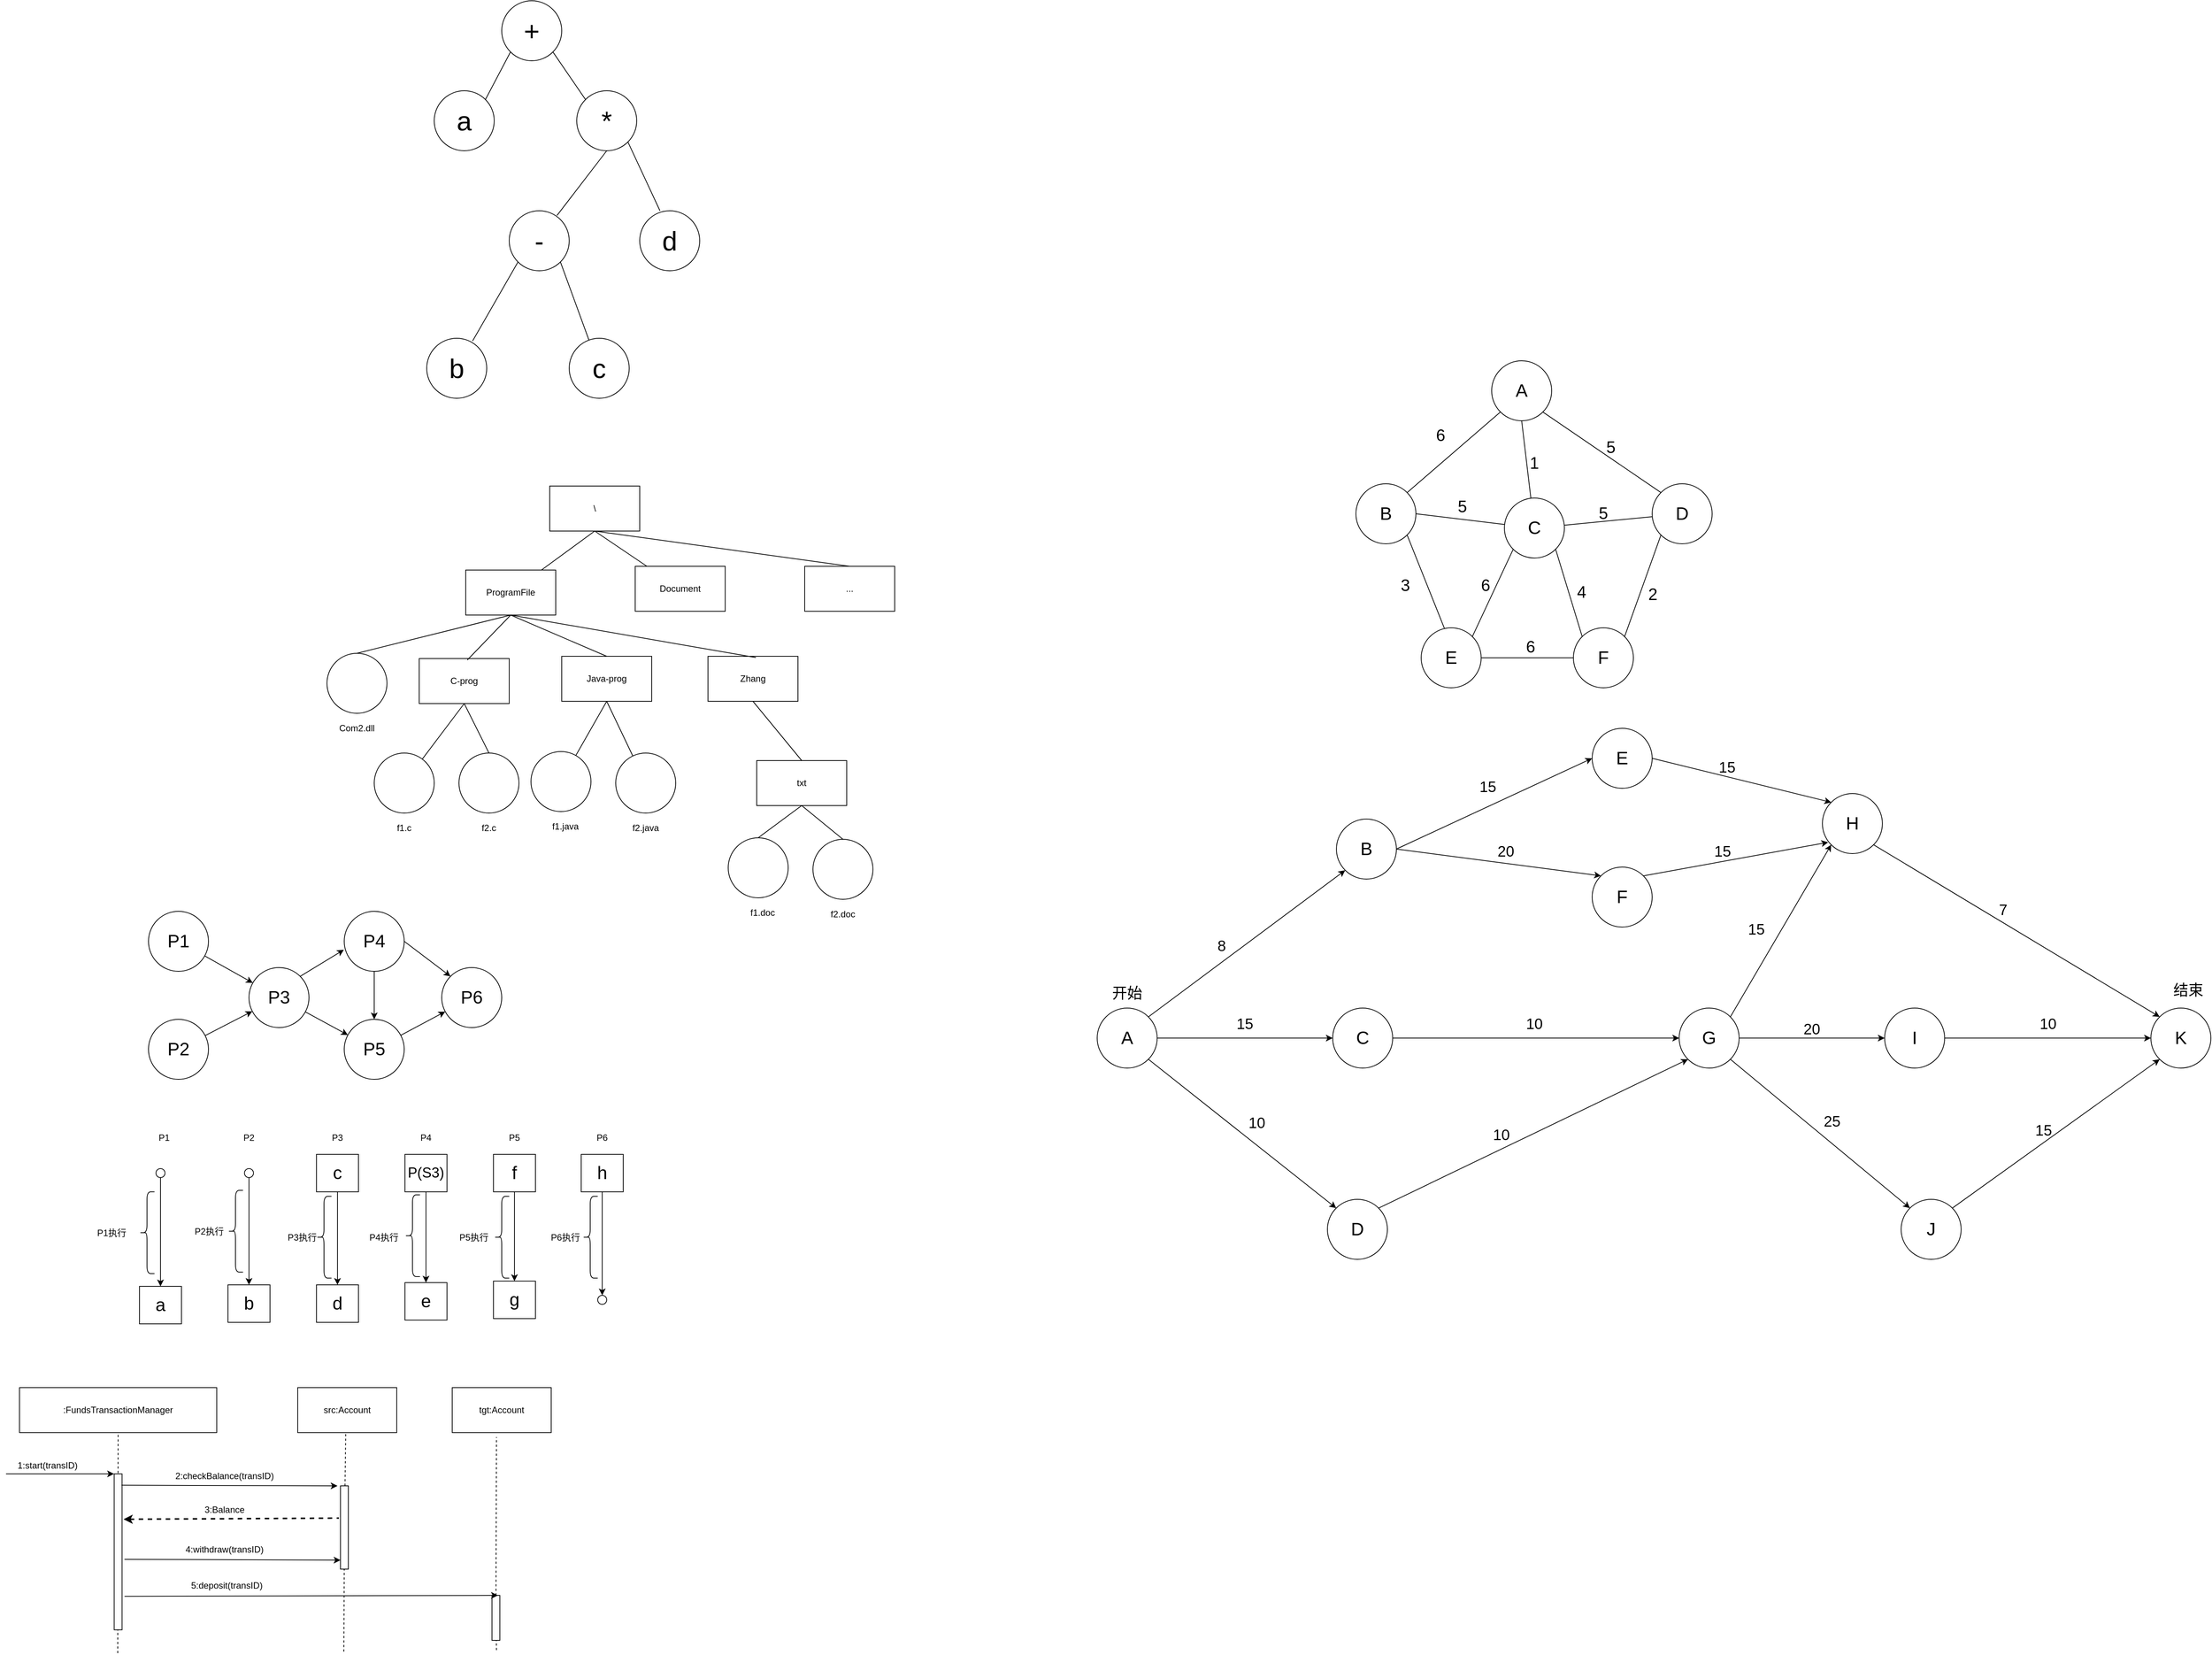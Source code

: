 <mxfile version="26.2.12">
  <diagram name="第 1 页" id="BHpYCddG2A7uFnGwDvGF">
    <mxGraphModel dx="2868" dy="1137" grid="0" gridSize="10" guides="1" tooltips="1" connect="1" arrows="1" fold="1" page="0" pageScale="1" pageWidth="827" pageHeight="1169" math="0" shadow="0">
      <root>
        <mxCell id="0" />
        <mxCell id="1" parent="0" />
        <mxCell id="TnxMHJFzGaN-m46BlRNR-8" style="rounded=0;orthogonalLoop=1;jettySize=auto;html=1;exitX=0;exitY=1;exitDx=0;exitDy=0;entryX=1;entryY=0;entryDx=0;entryDy=0;endArrow=none;startFill=0;fontSize=36;" edge="1" parent="1" source="TnxMHJFzGaN-m46BlRNR-1" target="TnxMHJFzGaN-m46BlRNR-2">
          <mxGeometry relative="1" as="geometry" />
        </mxCell>
        <mxCell id="TnxMHJFzGaN-m46BlRNR-9" style="rounded=0;orthogonalLoop=1;jettySize=auto;html=1;exitX=1;exitY=1;exitDx=0;exitDy=0;entryX=0;entryY=0;entryDx=0;entryDy=0;endArrow=none;startFill=0;fontSize=36;" edge="1" parent="1" source="TnxMHJFzGaN-m46BlRNR-1" target="TnxMHJFzGaN-m46BlRNR-3">
          <mxGeometry relative="1" as="geometry" />
        </mxCell>
        <mxCell id="TnxMHJFzGaN-m46BlRNR-1" value="+" style="ellipse;whiteSpace=wrap;html=1;aspect=fixed;fontSize=36;" vertex="1" parent="1">
          <mxGeometry x="190" y="70" width="80" height="80" as="geometry" />
        </mxCell>
        <mxCell id="TnxMHJFzGaN-m46BlRNR-2" value="a" style="ellipse;whiteSpace=wrap;html=1;aspect=fixed;fontSize=36;" vertex="1" parent="1">
          <mxGeometry x="100" y="190" width="80" height="80" as="geometry" />
        </mxCell>
        <mxCell id="TnxMHJFzGaN-m46BlRNR-3" value="*" style="ellipse;whiteSpace=wrap;html=1;aspect=fixed;fontSize=36;" vertex="1" parent="1">
          <mxGeometry x="290" y="190" width="80" height="80" as="geometry" />
        </mxCell>
        <mxCell id="TnxMHJFzGaN-m46BlRNR-12" style="rounded=0;orthogonalLoop=1;jettySize=auto;html=1;exitX=1;exitY=1;exitDx=0;exitDy=0;endArrow=none;startFill=0;" edge="1" parent="1" source="TnxMHJFzGaN-m46BlRNR-4" target="TnxMHJFzGaN-m46BlRNR-7">
          <mxGeometry relative="1" as="geometry" />
        </mxCell>
        <mxCell id="TnxMHJFzGaN-m46BlRNR-4" value="-" style="ellipse;whiteSpace=wrap;html=1;aspect=fixed;fontSize=36;" vertex="1" parent="1">
          <mxGeometry x="200" y="350" width="80" height="80" as="geometry" />
        </mxCell>
        <mxCell id="TnxMHJFzGaN-m46BlRNR-5" value="d" style="ellipse;whiteSpace=wrap;html=1;aspect=fixed;fontSize=36;" vertex="1" parent="1">
          <mxGeometry x="374" y="350" width="80" height="80" as="geometry" />
        </mxCell>
        <mxCell id="TnxMHJFzGaN-m46BlRNR-6" value="b" style="ellipse;whiteSpace=wrap;html=1;aspect=fixed;fontSize=36;" vertex="1" parent="1">
          <mxGeometry x="90" y="520" width="80" height="80" as="geometry" />
        </mxCell>
        <mxCell id="TnxMHJFzGaN-m46BlRNR-7" value="c" style="ellipse;whiteSpace=wrap;html=1;aspect=fixed;fontSize=36;" vertex="1" parent="1">
          <mxGeometry x="280" y="520" width="80" height="80" as="geometry" />
        </mxCell>
        <mxCell id="TnxMHJFzGaN-m46BlRNR-10" style="rounded=0;orthogonalLoop=1;jettySize=auto;html=1;exitX=0.5;exitY=1;exitDx=0;exitDy=0;entryX=0.796;entryY=0.079;entryDx=0;entryDy=0;entryPerimeter=0;strokeColor=default;endArrow=none;startFill=0;fontSize=36;" edge="1" parent="1" source="TnxMHJFzGaN-m46BlRNR-3" target="TnxMHJFzGaN-m46BlRNR-4">
          <mxGeometry relative="1" as="geometry" />
        </mxCell>
        <mxCell id="TnxMHJFzGaN-m46BlRNR-11" style="rounded=0;orthogonalLoop=1;jettySize=auto;html=1;exitX=1;exitY=1;exitDx=0;exitDy=0;endArrow=none;startFill=0;" edge="1" parent="1" source="TnxMHJFzGaN-m46BlRNR-3">
          <mxGeometry relative="1" as="geometry">
            <mxPoint x="401" y="350" as="targetPoint" />
          </mxGeometry>
        </mxCell>
        <mxCell id="TnxMHJFzGaN-m46BlRNR-13" style="rounded=0;orthogonalLoop=1;jettySize=auto;html=1;exitX=0;exitY=1;exitDx=0;exitDy=0;entryX=0.764;entryY=0.046;entryDx=0;entryDy=0;entryPerimeter=0;endArrow=none;startFill=0;" edge="1" parent="1" source="TnxMHJFzGaN-m46BlRNR-4" target="TnxMHJFzGaN-m46BlRNR-6">
          <mxGeometry relative="1" as="geometry" />
        </mxCell>
        <mxCell id="TnxMHJFzGaN-m46BlRNR-37" style="rounded=0;orthogonalLoop=1;jettySize=auto;html=1;exitX=0.5;exitY=1;exitDx=0;exitDy=0;endArrow=none;endFill=1;startFill=0;" edge="1" parent="1" source="TnxMHJFzGaN-m46BlRNR-14" target="TnxMHJFzGaN-m46BlRNR-15">
          <mxGeometry relative="1" as="geometry" />
        </mxCell>
        <mxCell id="TnxMHJFzGaN-m46BlRNR-38" style="rounded=0;orthogonalLoop=1;jettySize=auto;html=1;exitX=0.5;exitY=1;exitDx=0;exitDy=0;endArrow=none;endFill=1;startFill=0;" edge="1" parent="1" source="TnxMHJFzGaN-m46BlRNR-14" target="TnxMHJFzGaN-m46BlRNR-16">
          <mxGeometry relative="1" as="geometry" />
        </mxCell>
        <mxCell id="TnxMHJFzGaN-m46BlRNR-39" style="rounded=0;orthogonalLoop=1;jettySize=auto;html=1;exitX=0.5;exitY=1;exitDx=0;exitDy=0;entryX=0.5;entryY=0;entryDx=0;entryDy=0;endArrow=none;endFill=1;startFill=0;" edge="1" parent="1" source="TnxMHJFzGaN-m46BlRNR-14" target="TnxMHJFzGaN-m46BlRNR-17">
          <mxGeometry relative="1" as="geometry" />
        </mxCell>
        <mxCell id="TnxMHJFzGaN-m46BlRNR-14" value="\" style="rounded=0;whiteSpace=wrap;html=1;" vertex="1" parent="1">
          <mxGeometry x="254" y="717" width="120" height="60" as="geometry" />
        </mxCell>
        <mxCell id="TnxMHJFzGaN-m46BlRNR-40" style="rounded=0;orthogonalLoop=1;jettySize=auto;html=1;exitX=0.5;exitY=1;exitDx=0;exitDy=0;entryX=0.5;entryY=0;entryDx=0;entryDy=0;endArrow=none;endFill=1;startFill=0;" edge="1" parent="1" source="TnxMHJFzGaN-m46BlRNR-15" target="TnxMHJFzGaN-m46BlRNR-19">
          <mxGeometry relative="1" as="geometry" />
        </mxCell>
        <mxCell id="TnxMHJFzGaN-m46BlRNR-42" style="rounded=0;orthogonalLoop=1;jettySize=auto;html=1;exitX=0.5;exitY=1;exitDx=0;exitDy=0;entryX=0.5;entryY=0;entryDx=0;entryDy=0;endArrow=none;endFill=1;startFill=0;" edge="1" parent="1" source="TnxMHJFzGaN-m46BlRNR-15" target="TnxMHJFzGaN-m46BlRNR-22">
          <mxGeometry relative="1" as="geometry" />
        </mxCell>
        <mxCell id="TnxMHJFzGaN-m46BlRNR-15" value="ProgramFile" style="rounded=0;whiteSpace=wrap;html=1;" vertex="1" parent="1">
          <mxGeometry x="142" y="829" width="120" height="60" as="geometry" />
        </mxCell>
        <mxCell id="TnxMHJFzGaN-m46BlRNR-16" value="Document" style="rounded=0;whiteSpace=wrap;html=1;" vertex="1" parent="1">
          <mxGeometry x="368" y="824" width="120" height="60" as="geometry" />
        </mxCell>
        <mxCell id="TnxMHJFzGaN-m46BlRNR-17" value="..." style="rounded=0;whiteSpace=wrap;html=1;" vertex="1" parent="1">
          <mxGeometry x="594" y="824" width="120" height="60" as="geometry" />
        </mxCell>
        <mxCell id="TnxMHJFzGaN-m46BlRNR-19" value="" style="ellipse;whiteSpace=wrap;html=1;aspect=fixed;" vertex="1" parent="1">
          <mxGeometry x="-43" y="940" width="80" height="80" as="geometry" />
        </mxCell>
        <mxCell id="TnxMHJFzGaN-m46BlRNR-20" value="Com2.dll" style="text;html=1;align=center;verticalAlign=middle;whiteSpace=wrap;rounded=0;" vertex="1" parent="1">
          <mxGeometry x="-33" y="1025" width="60" height="30" as="geometry" />
        </mxCell>
        <mxCell id="TnxMHJFzGaN-m46BlRNR-44" style="rounded=0;orthogonalLoop=1;jettySize=auto;html=1;exitX=0.5;exitY=1;exitDx=0;exitDy=0;endArrow=none;endFill=1;startFill=0;" edge="1" parent="1" source="TnxMHJFzGaN-m46BlRNR-21" target="TnxMHJFzGaN-m46BlRNR-24">
          <mxGeometry relative="1" as="geometry" />
        </mxCell>
        <mxCell id="TnxMHJFzGaN-m46BlRNR-45" style="rounded=0;orthogonalLoop=1;jettySize=auto;html=1;exitX=0.5;exitY=1;exitDx=0;exitDy=0;entryX=0.5;entryY=0;entryDx=0;entryDy=0;endArrow=none;endFill=1;startFill=0;" edge="1" parent="1" source="TnxMHJFzGaN-m46BlRNR-21" target="TnxMHJFzGaN-m46BlRNR-26">
          <mxGeometry relative="1" as="geometry" />
        </mxCell>
        <mxCell id="TnxMHJFzGaN-m46BlRNR-21" value="C-prog" style="rounded=0;whiteSpace=wrap;html=1;" vertex="1" parent="1">
          <mxGeometry x="80" y="947" width="120" height="60" as="geometry" />
        </mxCell>
        <mxCell id="TnxMHJFzGaN-m46BlRNR-46" style="rounded=0;orthogonalLoop=1;jettySize=auto;html=1;exitX=0.5;exitY=1;exitDx=0;exitDy=0;endArrow=none;endFill=1;startFill=0;" edge="1" parent="1" source="TnxMHJFzGaN-m46BlRNR-22" target="TnxMHJFzGaN-m46BlRNR-28">
          <mxGeometry relative="1" as="geometry" />
        </mxCell>
        <mxCell id="TnxMHJFzGaN-m46BlRNR-47" style="rounded=0;orthogonalLoop=1;jettySize=auto;html=1;exitX=0.5;exitY=1;exitDx=0;exitDy=0;endArrow=none;endFill=1;startFill=0;" edge="1" parent="1" source="TnxMHJFzGaN-m46BlRNR-22" target="TnxMHJFzGaN-m46BlRNR-30">
          <mxGeometry relative="1" as="geometry" />
        </mxCell>
        <mxCell id="TnxMHJFzGaN-m46BlRNR-22" value="Java-prog" style="rounded=0;whiteSpace=wrap;html=1;" vertex="1" parent="1">
          <mxGeometry x="270" y="944" width="120" height="60" as="geometry" />
        </mxCell>
        <mxCell id="TnxMHJFzGaN-m46BlRNR-48" style="rounded=0;orthogonalLoop=1;jettySize=auto;html=1;exitX=0.5;exitY=1;exitDx=0;exitDy=0;entryX=0.5;entryY=0;entryDx=0;entryDy=0;endArrow=none;endFill=1;startFill=0;" edge="1" parent="1" source="TnxMHJFzGaN-m46BlRNR-23" target="TnxMHJFzGaN-m46BlRNR-32">
          <mxGeometry relative="1" as="geometry" />
        </mxCell>
        <mxCell id="TnxMHJFzGaN-m46BlRNR-23" value="Zhang" style="rounded=0;whiteSpace=wrap;html=1;" vertex="1" parent="1">
          <mxGeometry x="465" y="944" width="120" height="60" as="geometry" />
        </mxCell>
        <mxCell id="TnxMHJFzGaN-m46BlRNR-24" value="" style="ellipse;whiteSpace=wrap;html=1;aspect=fixed;" vertex="1" parent="1">
          <mxGeometry x="20" y="1073" width="80" height="80" as="geometry" />
        </mxCell>
        <mxCell id="TnxMHJFzGaN-m46BlRNR-25" value="f1.c" style="text;html=1;align=center;verticalAlign=middle;whiteSpace=wrap;rounded=0;" vertex="1" parent="1">
          <mxGeometry x="30" y="1158" width="60" height="30" as="geometry" />
        </mxCell>
        <mxCell id="TnxMHJFzGaN-m46BlRNR-26" value="" style="ellipse;whiteSpace=wrap;html=1;aspect=fixed;" vertex="1" parent="1">
          <mxGeometry x="133" y="1073" width="80" height="80" as="geometry" />
        </mxCell>
        <mxCell id="TnxMHJFzGaN-m46BlRNR-27" value="f2.c" style="text;html=1;align=center;verticalAlign=middle;whiteSpace=wrap;rounded=0;" vertex="1" parent="1">
          <mxGeometry x="143" y="1158" width="60" height="30" as="geometry" />
        </mxCell>
        <mxCell id="TnxMHJFzGaN-m46BlRNR-28" value="" style="ellipse;whiteSpace=wrap;html=1;aspect=fixed;" vertex="1" parent="1">
          <mxGeometry x="229" y="1071" width="80" height="80" as="geometry" />
        </mxCell>
        <mxCell id="TnxMHJFzGaN-m46BlRNR-29" value="f1.java" style="text;html=1;align=center;verticalAlign=middle;whiteSpace=wrap;rounded=0;" vertex="1" parent="1">
          <mxGeometry x="245" y="1156" width="60" height="30" as="geometry" />
        </mxCell>
        <mxCell id="TnxMHJFzGaN-m46BlRNR-30" value="" style="ellipse;whiteSpace=wrap;html=1;aspect=fixed;" vertex="1" parent="1">
          <mxGeometry x="342" y="1073" width="80" height="80" as="geometry" />
        </mxCell>
        <mxCell id="TnxMHJFzGaN-m46BlRNR-31" value="f2.java" style="text;html=1;align=center;verticalAlign=middle;whiteSpace=wrap;rounded=0;" vertex="1" parent="1">
          <mxGeometry x="352" y="1158" width="60" height="30" as="geometry" />
        </mxCell>
        <mxCell id="TnxMHJFzGaN-m46BlRNR-49" style="rounded=0;orthogonalLoop=1;jettySize=auto;html=1;exitX=0.5;exitY=1;exitDx=0;exitDy=0;entryX=0.5;entryY=0;entryDx=0;entryDy=0;endArrow=none;endFill=1;startFill=0;" edge="1" parent="1" source="TnxMHJFzGaN-m46BlRNR-32" target="TnxMHJFzGaN-m46BlRNR-33">
          <mxGeometry relative="1" as="geometry" />
        </mxCell>
        <mxCell id="TnxMHJFzGaN-m46BlRNR-50" style="rounded=0;orthogonalLoop=1;jettySize=auto;html=1;exitX=0.5;exitY=1;exitDx=0;exitDy=0;entryX=0.5;entryY=0;entryDx=0;entryDy=0;endArrow=none;endFill=1;startFill=0;" edge="1" parent="1" source="TnxMHJFzGaN-m46BlRNR-32" target="TnxMHJFzGaN-m46BlRNR-35">
          <mxGeometry relative="1" as="geometry" />
        </mxCell>
        <mxCell id="TnxMHJFzGaN-m46BlRNR-32" value="txt" style="rounded=0;whiteSpace=wrap;html=1;" vertex="1" parent="1">
          <mxGeometry x="530" y="1083" width="120" height="60" as="geometry" />
        </mxCell>
        <mxCell id="TnxMHJFzGaN-m46BlRNR-33" value="" style="ellipse;whiteSpace=wrap;html=1;aspect=fixed;" vertex="1" parent="1">
          <mxGeometry x="492" y="1186" width="80" height="80" as="geometry" />
        </mxCell>
        <mxCell id="TnxMHJFzGaN-m46BlRNR-34" value="f1.doc" style="text;html=1;align=center;verticalAlign=middle;whiteSpace=wrap;rounded=0;" vertex="1" parent="1">
          <mxGeometry x="508" y="1271" width="60" height="30" as="geometry" />
        </mxCell>
        <mxCell id="TnxMHJFzGaN-m46BlRNR-35" value="" style="ellipse;whiteSpace=wrap;html=1;aspect=fixed;" vertex="1" parent="1">
          <mxGeometry x="605" y="1188" width="80" height="80" as="geometry" />
        </mxCell>
        <mxCell id="TnxMHJFzGaN-m46BlRNR-36" value="f2.doc" style="text;html=1;align=center;verticalAlign=middle;whiteSpace=wrap;rounded=0;" vertex="1" parent="1">
          <mxGeometry x="615" y="1273" width="60" height="30" as="geometry" />
        </mxCell>
        <mxCell id="TnxMHJFzGaN-m46BlRNR-41" style="rounded=0;orthogonalLoop=1;jettySize=auto;html=1;exitX=0.5;exitY=1;exitDx=0;exitDy=0;entryX=0.534;entryY=0.033;entryDx=0;entryDy=0;entryPerimeter=0;endArrow=none;endFill=1;startFill=0;" edge="1" parent="1" source="TnxMHJFzGaN-m46BlRNR-15" target="TnxMHJFzGaN-m46BlRNR-21">
          <mxGeometry relative="1" as="geometry" />
        </mxCell>
        <mxCell id="TnxMHJFzGaN-m46BlRNR-43" style="rounded=0;orthogonalLoop=1;jettySize=auto;html=1;exitX=0.5;exitY=1;exitDx=0;exitDy=0;entryX=0.532;entryY=0.028;entryDx=0;entryDy=0;entryPerimeter=0;endArrow=none;endFill=1;startFill=0;" edge="1" parent="1" source="TnxMHJFzGaN-m46BlRNR-15" target="TnxMHJFzGaN-m46BlRNR-23">
          <mxGeometry relative="1" as="geometry" />
        </mxCell>
        <mxCell id="TnxMHJFzGaN-m46BlRNR-58" value="" style="rounded=0;orthogonalLoop=1;jettySize=auto;html=1;" edge="1" parent="1" source="TnxMHJFzGaN-m46BlRNR-51" target="TnxMHJFzGaN-m46BlRNR-53">
          <mxGeometry relative="1" as="geometry" />
        </mxCell>
        <mxCell id="TnxMHJFzGaN-m46BlRNR-51" value="P1" style="ellipse;whiteSpace=wrap;html=1;aspect=fixed;fontSize=24;" vertex="1" parent="1">
          <mxGeometry x="-281" y="1284" width="80" height="80" as="geometry" />
        </mxCell>
        <mxCell id="TnxMHJFzGaN-m46BlRNR-59" value="" style="rounded=0;orthogonalLoop=1;jettySize=auto;html=1;" edge="1" parent="1" source="TnxMHJFzGaN-m46BlRNR-52" target="TnxMHJFzGaN-m46BlRNR-53">
          <mxGeometry relative="1" as="geometry" />
        </mxCell>
        <mxCell id="TnxMHJFzGaN-m46BlRNR-52" value="P2" style="ellipse;whiteSpace=wrap;html=1;aspect=fixed;fontSize=24;" vertex="1" parent="1">
          <mxGeometry x="-281" y="1428" width="80" height="80" as="geometry" />
        </mxCell>
        <mxCell id="TnxMHJFzGaN-m46BlRNR-61" value="" style="rounded=0;orthogonalLoop=1;jettySize=auto;html=1;" edge="1" parent="1" source="TnxMHJFzGaN-m46BlRNR-53" target="TnxMHJFzGaN-m46BlRNR-55">
          <mxGeometry relative="1" as="geometry" />
        </mxCell>
        <mxCell id="TnxMHJFzGaN-m46BlRNR-53" value="P3" style="ellipse;whiteSpace=wrap;html=1;aspect=fixed;fontSize=24;" vertex="1" parent="1">
          <mxGeometry x="-147" y="1359" width="80" height="80" as="geometry" />
        </mxCell>
        <mxCell id="TnxMHJFzGaN-m46BlRNR-63" value="" style="rounded=0;orthogonalLoop=1;jettySize=auto;html=1;" edge="1" parent="1" source="TnxMHJFzGaN-m46BlRNR-54" target="TnxMHJFzGaN-m46BlRNR-55">
          <mxGeometry relative="1" as="geometry" />
        </mxCell>
        <mxCell id="TnxMHJFzGaN-m46BlRNR-65" style="rounded=0;orthogonalLoop=1;jettySize=auto;html=1;exitX=1;exitY=0.5;exitDx=0;exitDy=0;entryX=0;entryY=0;entryDx=0;entryDy=0;" edge="1" parent="1" source="TnxMHJFzGaN-m46BlRNR-54" target="TnxMHJFzGaN-m46BlRNR-56">
          <mxGeometry relative="1" as="geometry" />
        </mxCell>
        <mxCell id="TnxMHJFzGaN-m46BlRNR-54" value="P4" style="ellipse;whiteSpace=wrap;html=1;aspect=fixed;fontSize=24;" vertex="1" parent="1">
          <mxGeometry x="-20" y="1284" width="80" height="80" as="geometry" />
        </mxCell>
        <mxCell id="TnxMHJFzGaN-m46BlRNR-64" value="" style="rounded=0;orthogonalLoop=1;jettySize=auto;html=1;" edge="1" parent="1" source="TnxMHJFzGaN-m46BlRNR-55" target="TnxMHJFzGaN-m46BlRNR-56">
          <mxGeometry relative="1" as="geometry" />
        </mxCell>
        <mxCell id="TnxMHJFzGaN-m46BlRNR-55" value="P5" style="ellipse;whiteSpace=wrap;html=1;aspect=fixed;fontSize=24;" vertex="1" parent="1">
          <mxGeometry x="-20" y="1428" width="80" height="80" as="geometry" />
        </mxCell>
        <mxCell id="TnxMHJFzGaN-m46BlRNR-56" value="P6" style="ellipse;whiteSpace=wrap;html=1;aspect=fixed;fontSize=24;" vertex="1" parent="1">
          <mxGeometry x="110" y="1359" width="80" height="80" as="geometry" />
        </mxCell>
        <mxCell id="TnxMHJFzGaN-m46BlRNR-62" style="rounded=0;orthogonalLoop=1;jettySize=auto;html=1;exitX=1;exitY=0;exitDx=0;exitDy=0;entryX=-0.006;entryY=0.641;entryDx=0;entryDy=0;entryPerimeter=0;" edge="1" parent="1" source="TnxMHJFzGaN-m46BlRNR-53" target="TnxMHJFzGaN-m46BlRNR-54">
          <mxGeometry relative="1" as="geometry" />
        </mxCell>
        <mxCell id="TnxMHJFzGaN-m46BlRNR-66" value="a" style="rounded=0;whiteSpace=wrap;html=1;fontSize=24;" vertex="1" parent="1">
          <mxGeometry x="-293" y="1784" width="56" height="50" as="geometry" />
        </mxCell>
        <mxCell id="TnxMHJFzGaN-m46BlRNR-67" value="d" style="rounded=0;whiteSpace=wrap;html=1;fontSize=24;" vertex="1" parent="1">
          <mxGeometry x="-57" y="1782" width="56" height="50" as="geometry" />
        </mxCell>
        <mxCell id="TnxMHJFzGaN-m46BlRNR-68" value="b" style="rounded=0;whiteSpace=wrap;html=1;fontSize=24;" vertex="1" parent="1">
          <mxGeometry x="-175" y="1782" width="56" height="50" as="geometry" />
        </mxCell>
        <mxCell id="TnxMHJFzGaN-m46BlRNR-69" value="e" style="rounded=0;whiteSpace=wrap;html=1;fontSize=24;" vertex="1" parent="1">
          <mxGeometry x="61" y="1779" width="56" height="50" as="geometry" />
        </mxCell>
        <mxCell id="TnxMHJFzGaN-m46BlRNR-70" value="g" style="rounded=0;whiteSpace=wrap;html=1;fontSize=24;" vertex="1" parent="1">
          <mxGeometry x="179" y="1777" width="56" height="50" as="geometry" />
        </mxCell>
        <mxCell id="TnxMHJFzGaN-m46BlRNR-79" style="edgeStyle=orthogonalEdgeStyle;rounded=0;orthogonalLoop=1;jettySize=auto;html=1;exitX=0.5;exitY=1;exitDx=0;exitDy=0;" edge="1" parent="1" source="TnxMHJFzGaN-m46BlRNR-71" target="TnxMHJFzGaN-m46BlRNR-66">
          <mxGeometry relative="1" as="geometry" />
        </mxCell>
        <mxCell id="TnxMHJFzGaN-m46BlRNR-71" value="" style="ellipse;whiteSpace=wrap;html=1;aspect=fixed;" vertex="1" parent="1">
          <mxGeometry x="-271" y="1627" width="12" height="12" as="geometry" />
        </mxCell>
        <mxCell id="TnxMHJFzGaN-m46BlRNR-80" style="edgeStyle=orthogonalEdgeStyle;rounded=0;orthogonalLoop=1;jettySize=auto;html=1;exitX=0.5;exitY=1;exitDx=0;exitDy=0;entryX=0.5;entryY=0;entryDx=0;entryDy=0;" edge="1" parent="1" source="TnxMHJFzGaN-m46BlRNR-73" target="TnxMHJFzGaN-m46BlRNR-68">
          <mxGeometry relative="1" as="geometry" />
        </mxCell>
        <mxCell id="TnxMHJFzGaN-m46BlRNR-73" value="" style="ellipse;whiteSpace=wrap;html=1;aspect=fixed;" vertex="1" parent="1">
          <mxGeometry x="-153" y="1627" width="12" height="12" as="geometry" />
        </mxCell>
        <mxCell id="TnxMHJFzGaN-m46BlRNR-81" style="edgeStyle=orthogonalEdgeStyle;rounded=0;orthogonalLoop=1;jettySize=auto;html=1;exitX=0.5;exitY=1;exitDx=0;exitDy=0;entryX=0.5;entryY=0;entryDx=0;entryDy=0;" edge="1" parent="1" source="TnxMHJFzGaN-m46BlRNR-74" target="TnxMHJFzGaN-m46BlRNR-67">
          <mxGeometry relative="1" as="geometry" />
        </mxCell>
        <mxCell id="TnxMHJFzGaN-m46BlRNR-74" value="c" style="rounded=0;whiteSpace=wrap;html=1;fontSize=24;" vertex="1" parent="1">
          <mxGeometry x="-57" y="1608" width="56" height="50" as="geometry" />
        </mxCell>
        <mxCell id="TnxMHJFzGaN-m46BlRNR-82" style="edgeStyle=orthogonalEdgeStyle;rounded=0;orthogonalLoop=1;jettySize=auto;html=1;exitX=0.5;exitY=1;exitDx=0;exitDy=0;" edge="1" parent="1" source="TnxMHJFzGaN-m46BlRNR-75" target="TnxMHJFzGaN-m46BlRNR-69">
          <mxGeometry relative="1" as="geometry" />
        </mxCell>
        <mxCell id="TnxMHJFzGaN-m46BlRNR-75" value="P(S3)" style="rounded=0;whiteSpace=wrap;html=1;fontSize=19;" vertex="1" parent="1">
          <mxGeometry x="61" y="1608" width="56" height="50" as="geometry" />
        </mxCell>
        <mxCell id="TnxMHJFzGaN-m46BlRNR-83" style="edgeStyle=orthogonalEdgeStyle;rounded=0;orthogonalLoop=1;jettySize=auto;html=1;exitX=0.5;exitY=1;exitDx=0;exitDy=0;" edge="1" parent="1" source="TnxMHJFzGaN-m46BlRNR-76" target="TnxMHJFzGaN-m46BlRNR-70">
          <mxGeometry relative="1" as="geometry" />
        </mxCell>
        <mxCell id="TnxMHJFzGaN-m46BlRNR-76" value="f" style="rounded=0;whiteSpace=wrap;html=1;fontSize=24;" vertex="1" parent="1">
          <mxGeometry x="179" y="1608" width="56" height="50" as="geometry" />
        </mxCell>
        <mxCell id="TnxMHJFzGaN-m46BlRNR-84" style="edgeStyle=orthogonalEdgeStyle;rounded=0;orthogonalLoop=1;jettySize=auto;html=1;exitX=0.5;exitY=1;exitDx=0;exitDy=0;entryX=0.5;entryY=0;entryDx=0;entryDy=0;" edge="1" parent="1" source="TnxMHJFzGaN-m46BlRNR-77" target="TnxMHJFzGaN-m46BlRNR-78">
          <mxGeometry relative="1" as="geometry" />
        </mxCell>
        <mxCell id="TnxMHJFzGaN-m46BlRNR-77" value="h" style="rounded=0;whiteSpace=wrap;html=1;fontSize=24;" vertex="1" parent="1">
          <mxGeometry x="296" y="1608" width="56" height="50" as="geometry" />
        </mxCell>
        <mxCell id="TnxMHJFzGaN-m46BlRNR-78" value="" style="ellipse;whiteSpace=wrap;html=1;aspect=fixed;" vertex="1" parent="1">
          <mxGeometry x="318" y="1796" width="12" height="12" as="geometry" />
        </mxCell>
        <mxCell id="TnxMHJFzGaN-m46BlRNR-87" value="" style="shape=curlyBracket;whiteSpace=wrap;html=1;rounded=1;labelPosition=left;verticalLabelPosition=middle;align=right;verticalAlign=middle;" vertex="1" parent="1">
          <mxGeometry x="-57" y="1664" width="20" height="109" as="geometry" />
        </mxCell>
        <mxCell id="TnxMHJFzGaN-m46BlRNR-89" value="" style="shape=curlyBracket;whiteSpace=wrap;html=1;rounded=1;labelPosition=left;verticalLabelPosition=middle;align=right;verticalAlign=middle;" vertex="1" parent="1">
          <mxGeometry x="-175" y="1656" width="20" height="109" as="geometry" />
        </mxCell>
        <mxCell id="TnxMHJFzGaN-m46BlRNR-90" value="" style="shape=curlyBracket;whiteSpace=wrap;html=1;rounded=1;labelPosition=left;verticalLabelPosition=middle;align=right;verticalAlign=middle;" vertex="1" parent="1">
          <mxGeometry x="-293" y="1658" width="20" height="109" as="geometry" />
        </mxCell>
        <mxCell id="TnxMHJFzGaN-m46BlRNR-91" value="" style="shape=curlyBracket;whiteSpace=wrap;html=1;rounded=1;labelPosition=left;verticalLabelPosition=middle;align=right;verticalAlign=middle;" vertex="1" parent="1">
          <mxGeometry x="61" y="1662" width="20" height="109" as="geometry" />
        </mxCell>
        <mxCell id="TnxMHJFzGaN-m46BlRNR-92" value="" style="shape=curlyBracket;whiteSpace=wrap;html=1;rounded=1;labelPosition=left;verticalLabelPosition=middle;align=right;verticalAlign=middle;" vertex="1" parent="1">
          <mxGeometry x="180" y="1664" width="20" height="109" as="geometry" />
        </mxCell>
        <mxCell id="TnxMHJFzGaN-m46BlRNR-93" value="" style="shape=curlyBracket;whiteSpace=wrap;html=1;rounded=1;labelPosition=left;verticalLabelPosition=middle;align=right;verticalAlign=middle;" vertex="1" parent="1">
          <mxGeometry x="298" y="1664" width="20" height="109" as="geometry" />
        </mxCell>
        <mxCell id="TnxMHJFzGaN-m46BlRNR-94" value="P1" style="text;html=1;align=center;verticalAlign=middle;whiteSpace=wrap;rounded=0;" vertex="1" parent="1">
          <mxGeometry x="-290" y="1571" width="60" height="30" as="geometry" />
        </mxCell>
        <mxCell id="TnxMHJFzGaN-m46BlRNR-95" value="P2" style="text;html=1;align=center;verticalAlign=middle;whiteSpace=wrap;rounded=0;" vertex="1" parent="1">
          <mxGeometry x="-177" y="1571" width="60" height="30" as="geometry" />
        </mxCell>
        <mxCell id="TnxMHJFzGaN-m46BlRNR-96" value="P3" style="text;html=1;align=center;verticalAlign=middle;whiteSpace=wrap;rounded=0;" vertex="1" parent="1">
          <mxGeometry x="-59" y="1571" width="60" height="30" as="geometry" />
        </mxCell>
        <mxCell id="TnxMHJFzGaN-m46BlRNR-97" value="P4" style="text;html=1;align=center;verticalAlign=middle;whiteSpace=wrap;rounded=0;" vertex="1" parent="1">
          <mxGeometry x="59" y="1571" width="60" height="30" as="geometry" />
        </mxCell>
        <mxCell id="TnxMHJFzGaN-m46BlRNR-98" value="P5" style="text;html=1;align=center;verticalAlign=middle;whiteSpace=wrap;rounded=0;" vertex="1" parent="1">
          <mxGeometry x="177" y="1571" width="60" height="30" as="geometry" />
        </mxCell>
        <mxCell id="TnxMHJFzGaN-m46BlRNR-99" value="P6" style="text;html=1;align=center;verticalAlign=middle;whiteSpace=wrap;rounded=0;" vertex="1" parent="1">
          <mxGeometry x="294" y="1571" width="60" height="30" as="geometry" />
        </mxCell>
        <mxCell id="TnxMHJFzGaN-m46BlRNR-100" value="P1执行" style="text;html=1;align=center;verticalAlign=middle;whiteSpace=wrap;rounded=0;" vertex="1" parent="1">
          <mxGeometry x="-360" y="1697.5" width="60" height="30" as="geometry" />
        </mxCell>
        <mxCell id="TnxMHJFzGaN-m46BlRNR-101" value="P2执行" style="text;html=1;align=center;verticalAlign=middle;whiteSpace=wrap;rounded=0;" vertex="1" parent="1">
          <mxGeometry x="-230" y="1695.5" width="60" height="30" as="geometry" />
        </mxCell>
        <mxCell id="TnxMHJFzGaN-m46BlRNR-102" value="P3执行" style="text;html=1;align=center;verticalAlign=middle;whiteSpace=wrap;rounded=0;" vertex="1" parent="1">
          <mxGeometry x="-106" y="1703.5" width="60" height="30" as="geometry" />
        </mxCell>
        <mxCell id="TnxMHJFzGaN-m46BlRNR-103" value="P4执行" style="text;html=1;align=center;verticalAlign=middle;whiteSpace=wrap;rounded=0;" vertex="1" parent="1">
          <mxGeometry x="3" y="1703.5" width="60" height="30" as="geometry" />
        </mxCell>
        <mxCell id="TnxMHJFzGaN-m46BlRNR-104" value="P5执行" style="text;html=1;align=center;verticalAlign=middle;whiteSpace=wrap;rounded=0;" vertex="1" parent="1">
          <mxGeometry x="123" y="1703.5" width="60" height="30" as="geometry" />
        </mxCell>
        <mxCell id="TnxMHJFzGaN-m46BlRNR-105" value="P6执行" style="text;html=1;align=center;verticalAlign=middle;whiteSpace=wrap;rounded=0;" vertex="1" parent="1">
          <mxGeometry x="245" y="1703.5" width="60" height="30" as="geometry" />
        </mxCell>
        <mxCell id="TnxMHJFzGaN-m46BlRNR-106" value=":FundsTransactionManager" style="rounded=0;whiteSpace=wrap;html=1;" vertex="1" parent="1">
          <mxGeometry x="-453" y="1919" width="263" height="60" as="geometry" />
        </mxCell>
        <mxCell id="TnxMHJFzGaN-m46BlRNR-107" value="src:Account" style="rounded=0;whiteSpace=wrap;html=1;" vertex="1" parent="1">
          <mxGeometry x="-82" y="1919" width="132" height="60" as="geometry" />
        </mxCell>
        <mxCell id="TnxMHJFzGaN-m46BlRNR-108" value="tgt:Account" style="rounded=0;whiteSpace=wrap;html=1;" vertex="1" parent="1">
          <mxGeometry x="124" y="1919" width="132" height="60" as="geometry" />
        </mxCell>
        <mxCell id="TnxMHJFzGaN-m46BlRNR-110" value="" style="endArrow=none;dashed=1;html=1;rounded=0;entryX=0.5;entryY=1;entryDx=0;entryDy=0;" edge="1" parent="1" target="TnxMHJFzGaN-m46BlRNR-106">
          <mxGeometry width="50" height="50" relative="1" as="geometry">
            <mxPoint x="-322" y="2273" as="sourcePoint" />
            <mxPoint x="-322" y="1989" as="targetPoint" />
          </mxGeometry>
        </mxCell>
        <mxCell id="TnxMHJFzGaN-m46BlRNR-109" value="" style="rounded=0;whiteSpace=wrap;html=1;" vertex="1" parent="1">
          <mxGeometry x="-326.75" y="2034" width="10.5" height="208" as="geometry" />
        </mxCell>
        <mxCell id="TnxMHJFzGaN-m46BlRNR-111" value="" style="endArrow=none;dashed=1;html=1;rounded=0;" edge="1" parent="1" source="TnxMHJFzGaN-m46BlRNR-112">
          <mxGeometry width="50" height="50" relative="1" as="geometry">
            <mxPoint x="-20.5" y="2271" as="sourcePoint" />
            <mxPoint x="-18" y="1980" as="targetPoint" />
          </mxGeometry>
        </mxCell>
        <mxCell id="TnxMHJFzGaN-m46BlRNR-113" value="" style="endArrow=none;dashed=1;html=1;rounded=0;" edge="1" parent="1" source="TnxMHJFzGaN-m46BlRNR-114">
          <mxGeometry width="50" height="50" relative="1" as="geometry">
            <mxPoint x="183" y="2269" as="sourcePoint" />
            <mxPoint x="183" y="1985" as="targetPoint" />
          </mxGeometry>
        </mxCell>
        <mxCell id="TnxMHJFzGaN-m46BlRNR-115" value="" style="endArrow=none;dashed=1;html=1;rounded=0;" edge="1" parent="1" target="TnxMHJFzGaN-m46BlRNR-114">
          <mxGeometry width="50" height="50" relative="1" as="geometry">
            <mxPoint x="183" y="2269" as="sourcePoint" />
            <mxPoint x="183" y="1985" as="targetPoint" />
          </mxGeometry>
        </mxCell>
        <mxCell id="TnxMHJFzGaN-m46BlRNR-114" value="" style="rounded=0;whiteSpace=wrap;html=1;" vertex="1" parent="1">
          <mxGeometry x="177" y="2196" width="10.5" height="60" as="geometry" />
        </mxCell>
        <mxCell id="TnxMHJFzGaN-m46BlRNR-116" value="" style="endArrow=classic;html=1;rounded=0;" edge="1" parent="1">
          <mxGeometry width="50" height="50" relative="1" as="geometry">
            <mxPoint x="-471" y="2034" as="sourcePoint" />
            <mxPoint x="-327" y="2034" as="targetPoint" />
          </mxGeometry>
        </mxCell>
        <mxCell id="TnxMHJFzGaN-m46BlRNR-117" value="" style="endArrow=none;dashed=1;html=1;rounded=0;" edge="1" parent="1" target="TnxMHJFzGaN-m46BlRNR-112">
          <mxGeometry width="50" height="50" relative="1" as="geometry">
            <mxPoint x="-20.5" y="2271" as="sourcePoint" />
            <mxPoint x="-20.5" y="1987" as="targetPoint" />
          </mxGeometry>
        </mxCell>
        <mxCell id="TnxMHJFzGaN-m46BlRNR-112" value="" style="rounded=0;whiteSpace=wrap;html=1;" vertex="1" parent="1">
          <mxGeometry x="-25" y="2050" width="10.5" height="111" as="geometry" />
        </mxCell>
        <mxCell id="TnxMHJFzGaN-m46BlRNR-118" value="" style="endArrow=classic;html=1;rounded=0;exitX=0.925;exitY=0.073;exitDx=0;exitDy=0;exitPerimeter=0;" edge="1" parent="1" source="TnxMHJFzGaN-m46BlRNR-109">
          <mxGeometry width="50" height="50" relative="1" as="geometry">
            <mxPoint x="-308" y="2050" as="sourcePoint" />
            <mxPoint x="-29" y="2050" as="targetPoint" />
          </mxGeometry>
        </mxCell>
        <mxCell id="TnxMHJFzGaN-m46BlRNR-119" value="" style="endArrow=classic;html=1;rounded=0;exitX=0.925;exitY=0.073;exitDx=0;exitDy=0;exitPerimeter=0;" edge="1" parent="1">
          <mxGeometry width="50" height="50" relative="1" as="geometry">
            <mxPoint x="-313" y="2148" as="sourcePoint" />
            <mxPoint x="-25" y="2149" as="targetPoint" />
          </mxGeometry>
        </mxCell>
        <mxCell id="TnxMHJFzGaN-m46BlRNR-120" value="" style="endArrow=classic;html=1;rounded=0;exitX=1.319;exitY=0.785;exitDx=0;exitDy=0;exitPerimeter=0;entryX=0.75;entryY=0;entryDx=0;entryDy=0;" edge="1" parent="1" source="TnxMHJFzGaN-m46BlRNR-109" target="TnxMHJFzGaN-m46BlRNR-114">
          <mxGeometry width="50" height="50" relative="1" as="geometry">
            <mxPoint x="-316.25" y="2204" as="sourcePoint" />
            <mxPoint x="-28.25" y="2205" as="targetPoint" />
          </mxGeometry>
        </mxCell>
        <mxCell id="TnxMHJFzGaN-m46BlRNR-121" value="" style="endArrow=none;dashed=1;html=1;strokeWidth=2;rounded=0;exitX=1.188;exitY=0.291;exitDx=0;exitDy=0;exitPerimeter=0;startArrow=classic;startFill=1;" edge="1" parent="1" source="TnxMHJFzGaN-m46BlRNR-109">
          <mxGeometry width="50" height="50" relative="1" as="geometry">
            <mxPoint x="-644" y="2204" as="sourcePoint" />
            <mxPoint x="-27" y="2093" as="targetPoint" />
          </mxGeometry>
        </mxCell>
        <mxCell id="TnxMHJFzGaN-m46BlRNR-123" value="1:start(transID)" style="text;html=1;align=center;verticalAlign=middle;resizable=0;points=[];autosize=1;strokeColor=none;fillColor=none;" vertex="1" parent="1">
          <mxGeometry x="-465" y="2010" width="98" height="26" as="geometry" />
        </mxCell>
        <mxCell id="TnxMHJFzGaN-m46BlRNR-124" value="2:checkBalance(transID)" style="text;html=1;align=center;verticalAlign=middle;resizable=0;points=[];autosize=1;strokeColor=none;fillColor=none;" vertex="1" parent="1">
          <mxGeometry x="-255" y="2024" width="149" height="26" as="geometry" />
        </mxCell>
        <mxCell id="TnxMHJFzGaN-m46BlRNR-125" value="3:Balance" style="text;html=1;align=center;verticalAlign=middle;resizable=0;points=[];autosize=1;strokeColor=none;fillColor=none;" vertex="1" parent="1">
          <mxGeometry x="-216" y="2069" width="71" height="26" as="geometry" />
        </mxCell>
        <mxCell id="TnxMHJFzGaN-m46BlRNR-126" value="4:withdraw(transID)" style="text;html=1;align=center;verticalAlign=middle;resizable=0;points=[];autosize=1;strokeColor=none;fillColor=none;" vertex="1" parent="1">
          <mxGeometry x="-241" y="2122" width="122" height="26" as="geometry" />
        </mxCell>
        <mxCell id="TnxMHJFzGaN-m46BlRNR-127" value="5:deposit(transID)" style="text;html=1;align=center;verticalAlign=middle;resizable=0;points=[];autosize=1;strokeColor=none;fillColor=none;" vertex="1" parent="1">
          <mxGeometry x="-234" y="2170" width="113" height="26" as="geometry" />
        </mxCell>
        <mxCell id="TnxMHJFzGaN-m46BlRNR-134" style="rounded=0;orthogonalLoop=1;jettySize=auto;html=1;exitX=0.5;exitY=1;exitDx=0;exitDy=0;endArrow=none;startFill=0;" edge="1" parent="1" source="TnxMHJFzGaN-m46BlRNR-128" target="TnxMHJFzGaN-m46BlRNR-129">
          <mxGeometry relative="1" as="geometry" />
        </mxCell>
        <mxCell id="TnxMHJFzGaN-m46BlRNR-135" style="rounded=0;orthogonalLoop=1;jettySize=auto;html=1;exitX=0;exitY=1;exitDx=0;exitDy=0;entryX=1;entryY=0;entryDx=0;entryDy=0;endArrow=none;startFill=0;" edge="1" parent="1" source="TnxMHJFzGaN-m46BlRNR-128" target="TnxMHJFzGaN-m46BlRNR-133">
          <mxGeometry relative="1" as="geometry" />
        </mxCell>
        <mxCell id="TnxMHJFzGaN-m46BlRNR-139" style="rounded=0;orthogonalLoop=1;jettySize=auto;html=1;exitX=1;exitY=1;exitDx=0;exitDy=0;entryX=0;entryY=0;entryDx=0;entryDy=0;endArrow=none;startFill=0;" edge="1" parent="1" source="TnxMHJFzGaN-m46BlRNR-128" target="TnxMHJFzGaN-m46BlRNR-132">
          <mxGeometry relative="1" as="geometry" />
        </mxCell>
        <mxCell id="TnxMHJFzGaN-m46BlRNR-128" value="A" style="ellipse;whiteSpace=wrap;html=1;aspect=fixed;fontSize=24;" vertex="1" parent="1">
          <mxGeometry x="1510" y="550" width="80" height="80" as="geometry" />
        </mxCell>
        <mxCell id="TnxMHJFzGaN-m46BlRNR-138" value="" style="rounded=0;orthogonalLoop=1;jettySize=auto;html=1;endArrow=none;startFill=0;" edge="1" parent="1" source="TnxMHJFzGaN-m46BlRNR-129" target="TnxMHJFzGaN-m46BlRNR-132">
          <mxGeometry relative="1" as="geometry" />
        </mxCell>
        <mxCell id="TnxMHJFzGaN-m46BlRNR-129" value="C" style="ellipse;whiteSpace=wrap;html=1;aspect=fixed;fontSize=24;" vertex="1" parent="1">
          <mxGeometry x="1527" y="733" width="80" height="80" as="geometry" />
        </mxCell>
        <mxCell id="TnxMHJFzGaN-m46BlRNR-141" style="rounded=0;orthogonalLoop=1;jettySize=auto;html=1;exitX=0;exitY=0;exitDx=0;exitDy=0;entryX=1;entryY=1;entryDx=0;entryDy=0;endArrow=none;startFill=0;" edge="1" parent="1" source="TnxMHJFzGaN-m46BlRNR-130" target="TnxMHJFzGaN-m46BlRNR-129">
          <mxGeometry relative="1" as="geometry" />
        </mxCell>
        <mxCell id="TnxMHJFzGaN-m46BlRNR-130" value="F" style="ellipse;whiteSpace=wrap;html=1;aspect=fixed;fontSize=24;" vertex="1" parent="1">
          <mxGeometry x="1619" y="906" width="80" height="80" as="geometry" />
        </mxCell>
        <mxCell id="TnxMHJFzGaN-m46BlRNR-142" style="rounded=0;orthogonalLoop=1;jettySize=auto;html=1;exitX=1;exitY=0;exitDx=0;exitDy=0;entryX=0;entryY=1;entryDx=0;entryDy=0;endArrow=none;startFill=0;" edge="1" parent="1" source="TnxMHJFzGaN-m46BlRNR-131" target="TnxMHJFzGaN-m46BlRNR-129">
          <mxGeometry relative="1" as="geometry" />
        </mxCell>
        <mxCell id="TnxMHJFzGaN-m46BlRNR-143" style="rounded=0;orthogonalLoop=1;jettySize=auto;html=1;exitX=1;exitY=0.5;exitDx=0;exitDy=0;endArrow=none;startFill=0;" edge="1" parent="1" source="TnxMHJFzGaN-m46BlRNR-131" target="TnxMHJFzGaN-m46BlRNR-130">
          <mxGeometry relative="1" as="geometry" />
        </mxCell>
        <mxCell id="TnxMHJFzGaN-m46BlRNR-131" value="E" style="ellipse;whiteSpace=wrap;html=1;aspect=fixed;fontSize=24;" vertex="1" parent="1">
          <mxGeometry x="1416" y="906" width="80" height="80" as="geometry" />
        </mxCell>
        <mxCell id="TnxMHJFzGaN-m46BlRNR-140" style="rounded=0;orthogonalLoop=1;jettySize=auto;html=1;exitX=0;exitY=1;exitDx=0;exitDy=0;entryX=1;entryY=0;entryDx=0;entryDy=0;endArrow=none;startFill=0;" edge="1" parent="1" source="TnxMHJFzGaN-m46BlRNR-132" target="TnxMHJFzGaN-m46BlRNR-130">
          <mxGeometry relative="1" as="geometry" />
        </mxCell>
        <mxCell id="TnxMHJFzGaN-m46BlRNR-132" value="D" style="ellipse;whiteSpace=wrap;html=1;aspect=fixed;fontSize=24;" vertex="1" parent="1">
          <mxGeometry x="1724" y="714" width="80" height="80" as="geometry" />
        </mxCell>
        <mxCell id="TnxMHJFzGaN-m46BlRNR-137" style="rounded=0;orthogonalLoop=1;jettySize=auto;html=1;exitX=1;exitY=0.5;exitDx=0;exitDy=0;endArrow=none;startFill=0;" edge="1" parent="1" source="TnxMHJFzGaN-m46BlRNR-133" target="TnxMHJFzGaN-m46BlRNR-129">
          <mxGeometry relative="1" as="geometry" />
        </mxCell>
        <mxCell id="TnxMHJFzGaN-m46BlRNR-133" value="B" style="ellipse;whiteSpace=wrap;html=1;aspect=fixed;fontSize=24;" vertex="1" parent="1">
          <mxGeometry x="1329" y="714" width="80" height="80" as="geometry" />
        </mxCell>
        <mxCell id="TnxMHJFzGaN-m46BlRNR-136" style="rounded=0;orthogonalLoop=1;jettySize=auto;html=1;exitX=1;exitY=1;exitDx=0;exitDy=0;entryX=0.387;entryY=0.009;entryDx=0;entryDy=0;entryPerimeter=0;endArrow=none;startFill=0;" edge="1" parent="1" source="TnxMHJFzGaN-m46BlRNR-133" target="TnxMHJFzGaN-m46BlRNR-131">
          <mxGeometry relative="1" as="geometry" />
        </mxCell>
        <mxCell id="TnxMHJFzGaN-m46BlRNR-146" value="6" style="text;html=1;align=center;verticalAlign=middle;whiteSpace=wrap;rounded=0;fontSize=22;" vertex="1" parent="1">
          <mxGeometry x="1412" y="635" width="60" height="30" as="geometry" />
        </mxCell>
        <mxCell id="TnxMHJFzGaN-m46BlRNR-147" value="3" style="text;html=1;align=center;verticalAlign=middle;whiteSpace=wrap;rounded=0;fontSize=22;" vertex="1" parent="1">
          <mxGeometry x="1365" y="835" width="60" height="30" as="geometry" />
        </mxCell>
        <mxCell id="TnxMHJFzGaN-m46BlRNR-148" value="5" style="text;html=1;align=center;verticalAlign=middle;whiteSpace=wrap;rounded=0;fontSize=22;" vertex="1" parent="1">
          <mxGeometry x="1441" y="730" width="60" height="30" as="geometry" />
        </mxCell>
        <mxCell id="TnxMHJFzGaN-m46BlRNR-149" value="1" style="text;html=1;align=center;verticalAlign=middle;whiteSpace=wrap;rounded=0;fontSize=22;" vertex="1" parent="1">
          <mxGeometry x="1537" y="672" width="60" height="30" as="geometry" />
        </mxCell>
        <mxCell id="TnxMHJFzGaN-m46BlRNR-150" value="5" style="text;html=1;align=center;verticalAlign=middle;whiteSpace=wrap;rounded=0;fontSize=22;" vertex="1" parent="1">
          <mxGeometry x="1639" y="651" width="60" height="30" as="geometry" />
        </mxCell>
        <mxCell id="TnxMHJFzGaN-m46BlRNR-151" value="5" style="text;html=1;align=center;verticalAlign=middle;whiteSpace=wrap;rounded=0;fontSize=22;" vertex="1" parent="1">
          <mxGeometry x="1629" y="739" width="60" height="30" as="geometry" />
        </mxCell>
        <mxCell id="TnxMHJFzGaN-m46BlRNR-152" value="4" style="text;html=1;align=center;verticalAlign=middle;whiteSpace=wrap;rounded=0;fontSize=22;" vertex="1" parent="1">
          <mxGeometry x="1600" y="843.5" width="60" height="31" as="geometry" />
        </mxCell>
        <mxCell id="TnxMHJFzGaN-m46BlRNR-153" value="6" style="text;html=1;align=center;verticalAlign=middle;whiteSpace=wrap;rounded=0;fontSize=22;" vertex="1" parent="1">
          <mxGeometry x="1472" y="835" width="60" height="30" as="geometry" />
        </mxCell>
        <mxCell id="TnxMHJFzGaN-m46BlRNR-154" value="6" style="text;html=1;align=center;verticalAlign=middle;whiteSpace=wrap;rounded=0;fontSize=22;" vertex="1" parent="1">
          <mxGeometry x="1532" y="917" width="60" height="30" as="geometry" />
        </mxCell>
        <mxCell id="TnxMHJFzGaN-m46BlRNR-155" value="2" style="text;html=1;align=center;verticalAlign=middle;whiteSpace=wrap;rounded=0;fontSize=22;" vertex="1" parent="1">
          <mxGeometry x="1695" y="847" width="60" height="30" as="geometry" />
        </mxCell>
        <mxCell id="TnxMHJFzGaN-m46BlRNR-170" style="rounded=0;orthogonalLoop=1;jettySize=auto;html=1;exitX=1;exitY=0;exitDx=0;exitDy=0;entryX=0;entryY=1;entryDx=0;entryDy=0;" edge="1" parent="1" source="TnxMHJFzGaN-m46BlRNR-156" target="TnxMHJFzGaN-m46BlRNR-166">
          <mxGeometry relative="1" as="geometry" />
        </mxCell>
        <mxCell id="TnxMHJFzGaN-m46BlRNR-171" style="rounded=0;orthogonalLoop=1;jettySize=auto;html=1;exitX=1;exitY=0.5;exitDx=0;exitDy=0;" edge="1" parent="1" source="TnxMHJFzGaN-m46BlRNR-156" target="TnxMHJFzGaN-m46BlRNR-162">
          <mxGeometry relative="1" as="geometry" />
        </mxCell>
        <mxCell id="TnxMHJFzGaN-m46BlRNR-175" style="rounded=0;orthogonalLoop=1;jettySize=auto;html=1;exitX=1;exitY=1;exitDx=0;exitDy=0;entryX=0;entryY=0;entryDx=0;entryDy=0;" edge="1" parent="1" source="TnxMHJFzGaN-m46BlRNR-156" target="TnxMHJFzGaN-m46BlRNR-168">
          <mxGeometry relative="1" as="geometry" />
        </mxCell>
        <mxCell id="TnxMHJFzGaN-m46BlRNR-156" value="A" style="ellipse;whiteSpace=wrap;html=1;aspect=fixed;fontSize=24;" vertex="1" parent="1">
          <mxGeometry x="984" y="1413" width="80" height="80" as="geometry" />
        </mxCell>
        <mxCell id="TnxMHJFzGaN-m46BlRNR-174" style="rounded=0;orthogonalLoop=1;jettySize=auto;html=1;" edge="1" parent="1" source="TnxMHJFzGaN-m46BlRNR-160" target="TnxMHJFzGaN-m46BlRNR-169">
          <mxGeometry relative="1" as="geometry" />
        </mxCell>
        <mxCell id="TnxMHJFzGaN-m46BlRNR-160" value="I" style="ellipse;whiteSpace=wrap;html=1;aspect=fixed;fontSize=24;" vertex="1" parent="1">
          <mxGeometry x="2034" y="1413" width="80" height="80" as="geometry" />
        </mxCell>
        <mxCell id="TnxMHJFzGaN-m46BlRNR-173" style="rounded=0;orthogonalLoop=1;jettySize=auto;html=1;entryX=0;entryY=0.5;entryDx=0;entryDy=0;" edge="1" parent="1" source="TnxMHJFzGaN-m46BlRNR-161" target="TnxMHJFzGaN-m46BlRNR-160">
          <mxGeometry relative="1" as="geometry" />
        </mxCell>
        <mxCell id="TnxMHJFzGaN-m46BlRNR-177" style="rounded=0;orthogonalLoop=1;jettySize=auto;html=1;exitX=1;exitY=1;exitDx=0;exitDy=0;entryX=0;entryY=0;entryDx=0;entryDy=0;" edge="1" parent="1" source="TnxMHJFzGaN-m46BlRNR-161" target="TnxMHJFzGaN-m46BlRNR-167">
          <mxGeometry relative="1" as="geometry" />
        </mxCell>
        <mxCell id="TnxMHJFzGaN-m46BlRNR-179" style="rounded=0;orthogonalLoop=1;jettySize=auto;html=1;exitX=1;exitY=0;exitDx=0;exitDy=0;entryX=0;entryY=1;entryDx=0;entryDy=0;" edge="1" parent="1" source="TnxMHJFzGaN-m46BlRNR-161" target="TnxMHJFzGaN-m46BlRNR-163">
          <mxGeometry relative="1" as="geometry" />
        </mxCell>
        <mxCell id="TnxMHJFzGaN-m46BlRNR-161" value="G" style="ellipse;whiteSpace=wrap;html=1;aspect=fixed;fontSize=24;" vertex="1" parent="1">
          <mxGeometry x="1760" y="1413" width="80" height="80" as="geometry" />
        </mxCell>
        <mxCell id="TnxMHJFzGaN-m46BlRNR-172" style="rounded=0;orthogonalLoop=1;jettySize=auto;html=1;" edge="1" parent="1" source="TnxMHJFzGaN-m46BlRNR-162" target="TnxMHJFzGaN-m46BlRNR-161">
          <mxGeometry relative="1" as="geometry" />
        </mxCell>
        <mxCell id="TnxMHJFzGaN-m46BlRNR-162" value="C" style="ellipse;whiteSpace=wrap;html=1;aspect=fixed;fontSize=24;" vertex="1" parent="1">
          <mxGeometry x="1298" y="1413" width="80" height="80" as="geometry" />
        </mxCell>
        <mxCell id="TnxMHJFzGaN-m46BlRNR-184" style="rounded=0;orthogonalLoop=1;jettySize=auto;html=1;exitX=1;exitY=1;exitDx=0;exitDy=0;entryX=0;entryY=0;entryDx=0;entryDy=0;" edge="1" parent="1" source="TnxMHJFzGaN-m46BlRNR-163" target="TnxMHJFzGaN-m46BlRNR-169">
          <mxGeometry relative="1" as="geometry" />
        </mxCell>
        <mxCell id="TnxMHJFzGaN-m46BlRNR-163" value="H" style="ellipse;whiteSpace=wrap;html=1;aspect=fixed;fontSize=24;" vertex="1" parent="1">
          <mxGeometry x="1951" y="1127" width="80" height="80" as="geometry" />
        </mxCell>
        <mxCell id="TnxMHJFzGaN-m46BlRNR-180" style="rounded=0;orthogonalLoop=1;jettySize=auto;html=1;exitX=1;exitY=0;exitDx=0;exitDy=0;" edge="1" parent="1" source="TnxMHJFzGaN-m46BlRNR-164">
          <mxGeometry relative="1" as="geometry">
            <mxPoint x="1958.667" y="1192" as="targetPoint" />
          </mxGeometry>
        </mxCell>
        <mxCell id="TnxMHJFzGaN-m46BlRNR-164" value="F" style="ellipse;whiteSpace=wrap;html=1;aspect=fixed;fontSize=24;" vertex="1" parent="1">
          <mxGeometry x="1644" y="1225" width="80" height="80" as="geometry" />
        </mxCell>
        <mxCell id="TnxMHJFzGaN-m46BlRNR-183" style="rounded=0;orthogonalLoop=1;jettySize=auto;html=1;exitX=1;exitY=0.5;exitDx=0;exitDy=0;entryX=0;entryY=0;entryDx=0;entryDy=0;" edge="1" parent="1" source="TnxMHJFzGaN-m46BlRNR-165" target="TnxMHJFzGaN-m46BlRNR-163">
          <mxGeometry relative="1" as="geometry" />
        </mxCell>
        <mxCell id="TnxMHJFzGaN-m46BlRNR-165" value="E" style="ellipse;whiteSpace=wrap;html=1;aspect=fixed;fontSize=24;" vertex="1" parent="1">
          <mxGeometry x="1644" y="1040" width="80" height="80" as="geometry" />
        </mxCell>
        <mxCell id="TnxMHJFzGaN-m46BlRNR-181" style="rounded=0;orthogonalLoop=1;jettySize=auto;html=1;exitX=1;exitY=0.5;exitDx=0;exitDy=0;entryX=0;entryY=0;entryDx=0;entryDy=0;" edge="1" parent="1" source="TnxMHJFzGaN-m46BlRNR-166" target="TnxMHJFzGaN-m46BlRNR-164">
          <mxGeometry relative="1" as="geometry" />
        </mxCell>
        <mxCell id="TnxMHJFzGaN-m46BlRNR-182" style="rounded=0;orthogonalLoop=1;jettySize=auto;html=1;exitX=1;exitY=0.5;exitDx=0;exitDy=0;entryX=0;entryY=0.5;entryDx=0;entryDy=0;" edge="1" parent="1" source="TnxMHJFzGaN-m46BlRNR-166" target="TnxMHJFzGaN-m46BlRNR-165">
          <mxGeometry relative="1" as="geometry" />
        </mxCell>
        <mxCell id="TnxMHJFzGaN-m46BlRNR-166" value="B" style="ellipse;whiteSpace=wrap;html=1;aspect=fixed;fontSize=24;" vertex="1" parent="1">
          <mxGeometry x="1303" y="1161" width="80" height="80" as="geometry" />
        </mxCell>
        <mxCell id="TnxMHJFzGaN-m46BlRNR-178" style="rounded=0;orthogonalLoop=1;jettySize=auto;html=1;exitX=1;exitY=0;exitDx=0;exitDy=0;entryX=0;entryY=1;entryDx=0;entryDy=0;" edge="1" parent="1" source="TnxMHJFzGaN-m46BlRNR-167" target="TnxMHJFzGaN-m46BlRNR-169">
          <mxGeometry relative="1" as="geometry" />
        </mxCell>
        <mxCell id="TnxMHJFzGaN-m46BlRNR-167" value="J" style="ellipse;whiteSpace=wrap;html=1;aspect=fixed;fontSize=24;" vertex="1" parent="1">
          <mxGeometry x="2056" y="1668" width="80" height="80" as="geometry" />
        </mxCell>
        <mxCell id="TnxMHJFzGaN-m46BlRNR-176" style="rounded=0;orthogonalLoop=1;jettySize=auto;html=1;exitX=1;exitY=0;exitDx=0;exitDy=0;entryX=0;entryY=1;entryDx=0;entryDy=0;" edge="1" parent="1" source="TnxMHJFzGaN-m46BlRNR-168" target="TnxMHJFzGaN-m46BlRNR-161">
          <mxGeometry relative="1" as="geometry" />
        </mxCell>
        <mxCell id="TnxMHJFzGaN-m46BlRNR-168" value="D" style="ellipse;whiteSpace=wrap;html=1;aspect=fixed;fontSize=24;" vertex="1" parent="1">
          <mxGeometry x="1291" y="1668" width="80" height="80" as="geometry" />
        </mxCell>
        <mxCell id="TnxMHJFzGaN-m46BlRNR-169" value="K" style="ellipse;whiteSpace=wrap;html=1;aspect=fixed;fontSize=24;" vertex="1" parent="1">
          <mxGeometry x="2389" y="1413" width="80" height="80" as="geometry" />
        </mxCell>
        <mxCell id="TnxMHJFzGaN-m46BlRNR-185" value="开始" style="text;html=1;align=center;verticalAlign=middle;whiteSpace=wrap;rounded=0;fontSize=20;" vertex="1" parent="1">
          <mxGeometry x="994" y="1377" width="60" height="30" as="geometry" />
        </mxCell>
        <mxCell id="TnxMHJFzGaN-m46BlRNR-186" value="结束" style="text;html=1;align=center;verticalAlign=middle;whiteSpace=wrap;rounded=0;fontSize=20;" vertex="1" parent="1">
          <mxGeometry x="2409" y="1373" width="60" height="30" as="geometry" />
        </mxCell>
        <mxCell id="TnxMHJFzGaN-m46BlRNR-187" value="8" style="text;html=1;align=center;verticalAlign=middle;whiteSpace=wrap;rounded=0;fontSize=20;" vertex="1" parent="1">
          <mxGeometry x="1120" y="1314" width="60" height="30" as="geometry" />
        </mxCell>
        <mxCell id="TnxMHJFzGaN-m46BlRNR-189" value="15" style="text;html=1;align=center;verticalAlign=middle;whiteSpace=wrap;rounded=0;fontSize=20;" vertex="1" parent="1">
          <mxGeometry x="1151" y="1418" width="60" height="30" as="geometry" />
        </mxCell>
        <mxCell id="TnxMHJFzGaN-m46BlRNR-190" value="10" style="text;html=1;align=center;verticalAlign=middle;whiteSpace=wrap;rounded=0;fontSize=20;" vertex="1" parent="1">
          <mxGeometry x="1537" y="1418" width="60" height="30" as="geometry" />
        </mxCell>
        <mxCell id="TnxMHJFzGaN-m46BlRNR-191" value="20" style="text;html=1;align=center;verticalAlign=middle;whiteSpace=wrap;rounded=0;fontSize=20;" vertex="1" parent="1">
          <mxGeometry x="1907" y="1425" width="60" height="30" as="geometry" />
        </mxCell>
        <mxCell id="TnxMHJFzGaN-m46BlRNR-192" value="10" style="text;html=1;align=center;verticalAlign=middle;whiteSpace=wrap;rounded=0;fontSize=20;" vertex="1" parent="1">
          <mxGeometry x="2222" y="1418" width="60" height="30" as="geometry" />
        </mxCell>
        <mxCell id="TnxMHJFzGaN-m46BlRNR-193" value="20" style="text;html=1;align=center;verticalAlign=middle;whiteSpace=wrap;rounded=0;fontSize=20;" vertex="1" parent="1">
          <mxGeometry x="1499" y="1188" width="60" height="30" as="geometry" />
        </mxCell>
        <mxCell id="TnxMHJFzGaN-m46BlRNR-194" value="15" style="text;html=1;align=center;verticalAlign=middle;whiteSpace=wrap;rounded=0;fontSize=20;" vertex="1" parent="1">
          <mxGeometry x="1475" y="1102" width="60" height="30" as="geometry" />
        </mxCell>
        <mxCell id="TnxMHJFzGaN-m46BlRNR-195" value="15" style="text;html=1;align=center;verticalAlign=middle;whiteSpace=wrap;rounded=0;fontSize=20;" vertex="1" parent="1">
          <mxGeometry x="1788" y="1188" width="60" height="30" as="geometry" />
        </mxCell>
        <mxCell id="TnxMHJFzGaN-m46BlRNR-196" value="15" style="text;html=1;align=center;verticalAlign=middle;whiteSpace=wrap;rounded=0;fontSize=20;" vertex="1" parent="1">
          <mxGeometry x="1794" y="1076" width="60" height="30" as="geometry" />
        </mxCell>
        <mxCell id="TnxMHJFzGaN-m46BlRNR-197" value="10" style="text;html=1;align=center;verticalAlign=middle;whiteSpace=wrap;rounded=0;fontSize=20;" vertex="1" parent="1">
          <mxGeometry x="1167" y="1550" width="60" height="30" as="geometry" />
        </mxCell>
        <mxCell id="TnxMHJFzGaN-m46BlRNR-198" value="10" style="text;html=1;align=center;verticalAlign=middle;whiteSpace=wrap;rounded=0;fontSize=20;" vertex="1" parent="1">
          <mxGeometry x="1493" y="1566" width="60" height="30" as="geometry" />
        </mxCell>
        <mxCell id="TnxMHJFzGaN-m46BlRNR-199" value="25" style="text;html=1;align=center;verticalAlign=middle;whiteSpace=wrap;rounded=0;fontSize=20;" vertex="1" parent="1">
          <mxGeometry x="1934" y="1542" width="60" height="41" as="geometry" />
        </mxCell>
        <mxCell id="TnxMHJFzGaN-m46BlRNR-200" value="15" style="text;html=1;align=center;verticalAlign=middle;whiteSpace=wrap;rounded=0;fontSize=20;" vertex="1" parent="1">
          <mxGeometry x="2216" y="1560" width="60" height="30" as="geometry" />
        </mxCell>
        <mxCell id="TnxMHJFzGaN-m46BlRNR-201" value="7" style="text;html=1;align=center;verticalAlign=middle;whiteSpace=wrap;rounded=0;fontSize=20;" vertex="1" parent="1">
          <mxGeometry x="2162" y="1266" width="60" height="30" as="geometry" />
        </mxCell>
        <mxCell id="TnxMHJFzGaN-m46BlRNR-202" value="15" style="text;html=1;align=center;verticalAlign=middle;whiteSpace=wrap;rounded=0;fontSize=20;" vertex="1" parent="1">
          <mxGeometry x="1833" y="1292" width="60" height="30" as="geometry" />
        </mxCell>
      </root>
    </mxGraphModel>
  </diagram>
</mxfile>
